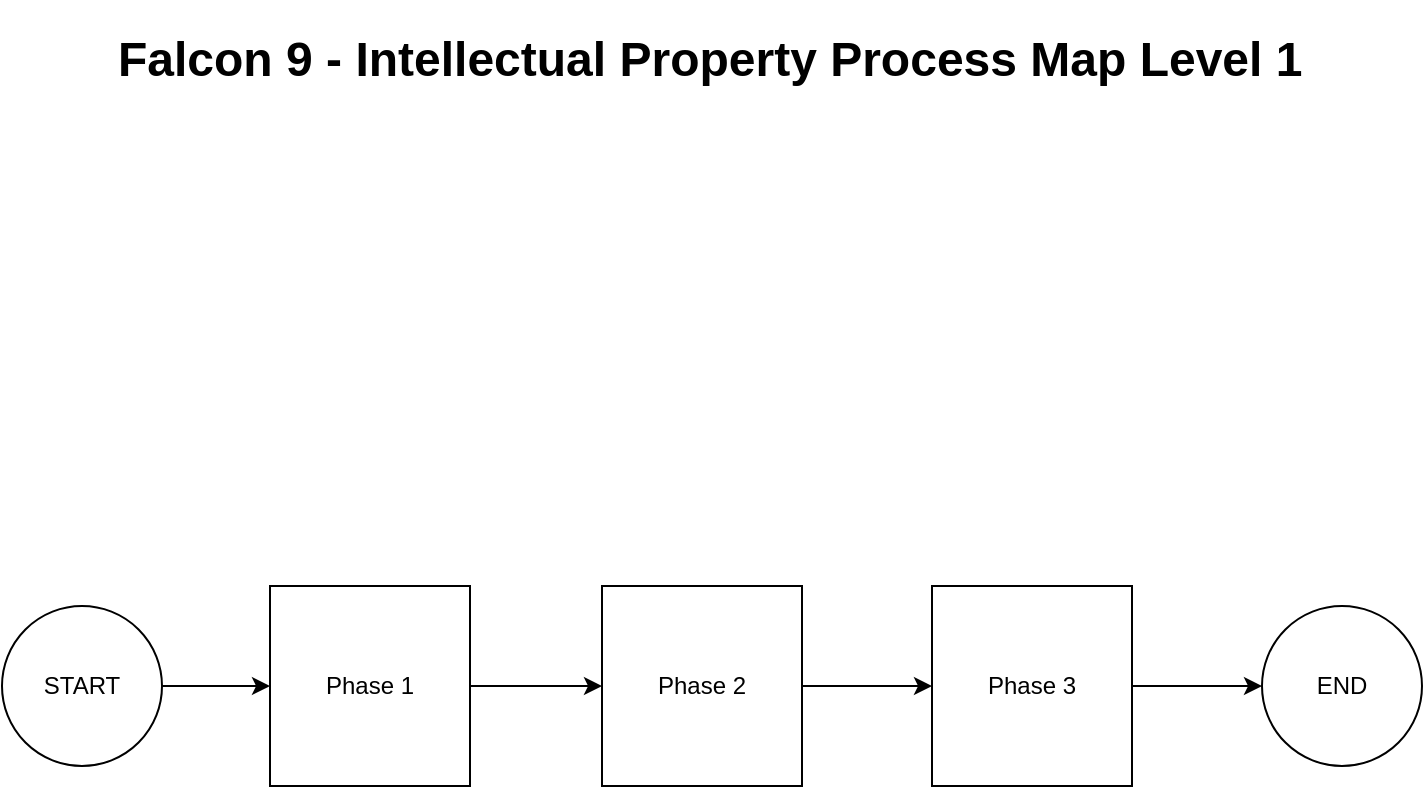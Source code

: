 <mxfile>
    <diagram id="NWHCdSxiK9OboTFNi9zR" name="Page-1">
        <mxGraphModel dx="1308" dy="1404" grid="0" gridSize="10" guides="1" tooltips="1" connect="1" arrows="1" fold="1" page="1" pageScale="1" pageWidth="850" pageHeight="1100" background="#FFFFFF" math="0" shadow="0">
            <root>
                <mxCell id="0"/>
                <mxCell id="1" parent="0"/>
                <mxCell id="8" value="" style="edgeStyle=none;html=1;strokeColor=#000000;" parent="1" source="3" target="7" edge="1">
                    <mxGeometry relative="1" as="geometry"/>
                </mxCell>
                <mxCell id="3" value="Phase 1" style="whiteSpace=wrap;html=1;aspect=fixed;strokeColor=#000000;" parent="1" vertex="1">
                    <mxGeometry x="198" y="303" width="100" height="100" as="geometry"/>
                </mxCell>
                <mxCell id="10" value="" style="edgeStyle=none;html=1;strokeColor=#000000;" parent="1" source="7" target="9" edge="1">
                    <mxGeometry relative="1" as="geometry"/>
                </mxCell>
                <mxCell id="7" value="Phase 2" style="whiteSpace=wrap;html=1;aspect=fixed;strokeColor=#000000;" parent="1" vertex="1">
                    <mxGeometry x="364" y="303" width="100" height="100" as="geometry"/>
                </mxCell>
                <mxCell id="16" value="" style="edgeStyle=none;html=1;strokeColor=#000000;" parent="1" source="9" target="14" edge="1">
                    <mxGeometry relative="1" as="geometry"/>
                </mxCell>
                <mxCell id="9" value="Phase 3" style="whiteSpace=wrap;html=1;aspect=fixed;strokeColor=#000000;" parent="1" vertex="1">
                    <mxGeometry x="529" y="303" width="100" height="100" as="geometry"/>
                </mxCell>
                <mxCell id="13" value="" style="edgeStyle=none;html=1;strokeColor=#000000;" parent="1" source="12" target="3" edge="1">
                    <mxGeometry relative="1" as="geometry"/>
                </mxCell>
                <mxCell id="12" value="START" style="ellipse;whiteSpace=wrap;html=1;aspect=fixed;strokeColor=#000000;" parent="1" vertex="1">
                    <mxGeometry x="64" y="313" width="80" height="80" as="geometry"/>
                </mxCell>
                <mxCell id="14" value="END" style="ellipse;whiteSpace=wrap;html=1;aspect=fixed;strokeColor=#000000;" parent="1" vertex="1">
                    <mxGeometry x="694" y="313" width="80" height="80" as="geometry"/>
                </mxCell>
                <mxCell id="18" value="&lt;h1&gt;&lt;font color=&quot;#000000&quot;&gt;Falcon 9 - Intellectual Property Process Map Level 1&lt;/font&gt;&lt;/h1&gt;" style="text;html=1;strokeColor=none;fillColor=none;spacing=5;spacingTop=-20;whiteSpace=wrap;overflow=hidden;rounded=0;" vertex="1" parent="1">
                    <mxGeometry x="117" y="20" width="617" height="43" as="geometry"/>
                </mxCell>
            </root>
        </mxGraphModel>
    </diagram>
</mxfile>